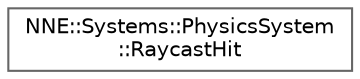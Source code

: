 digraph "Graphical Class Hierarchy"
{
 // LATEX_PDF_SIZE
  bgcolor="transparent";
  edge [fontname=Helvetica,fontsize=10,labelfontname=Helvetica,labelfontsize=10];
  node [fontname=Helvetica,fontsize=10,shape=box,height=0.2,width=0.4];
  rankdir="LR";
  Node0 [id="Node000000",label="NNE::Systems::PhysicsSystem\l::RaycastHit",height=0.2,width=0.4,color="grey40", fillcolor="white", style="filled",URL="$struct_n_n_e_1_1_systems_1_1_physics_system_1_1_raycast_hit.html",tooltip=" "];
}
